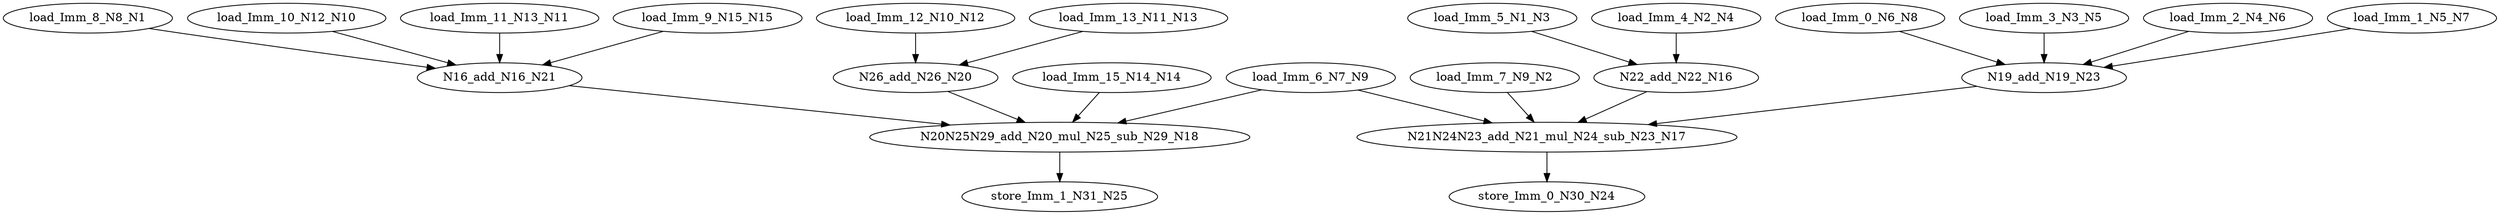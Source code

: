 digraph graphname {
N23 [color="black", ntype="operation", label="N19_add_N19_N23"];
N21 [color="black", ntype="operation", label="N16_add_N16_N21"];
N20 [color="black", ntype="operation", label="N26_add_N26_N20"];
N25 [color="black", ntype="outvar", label="store_Imm_1_N31_N25"];
N24 [color="black", ntype="outvar", label="store_Imm_0_N30_N24"];
N8 [color="black", ntype="invar", label="load_Imm_0_N6_N8"];
N9 [color="black", ntype="invar", label="load_Imm_6_N7_N9"];
N1 [color="black", ntype="invar", label="load_Imm_8_N8_N1"];
N2 [color="black", ntype="invar", label="load_Imm_7_N9_N2"];
N3 [color="black", ntype="invar", label="load_Imm_5_N1_N3"];
N4 [color="black", ntype="invar", label="load_Imm_4_N2_N4"];
N5 [color="black", ntype="invar", label="load_Imm_3_N3_N5"];
N6 [color="black", ntype="invar", label="load_Imm_2_N4_N6"];
N7 [color="black", ntype="invar", label="load_Imm_1_N5_N7"];
N12 [color="black", ntype="invar", label="load_Imm_12_N10_N12"];
N13 [color="black", ntype="invar", label="load_Imm_13_N11_N13"];
N10 [color="black", ntype="invar", label="load_Imm_10_N12_N10"];
N11 [color="black", ntype="invar", label="load_Imm_11_N13_N11"];
N16 [color="black", ntype="operation", label="N22_add_N22_N16"];
N17 [color="black", ntype="operation", label="N21N24N23_add_N21_mul_N24_sub_N23_N17"];
N14 [color="black", ntype="invar", label="load_Imm_15_N14_N14"];
N15 [color="black", ntype="invar", label="load_Imm_9_N15_N15"];
N18 [color="black", ntype="operation", label="N20N25N29_add_N20_mul_N25_sub_N29_N18"];
N23 -> N17;
N21 -> N18;
N20 -> N18;
N8 -> N23;
N9 -> N17;
N9 -> N18;
N1 -> N21;
N2 -> N17;
N3 -> N16;
N4 -> N16;
N5 -> N23;
N6 -> N23;
N7 -> N23;
N12 -> N20;
N13 -> N20;
N10 -> N21;
N11 -> N21;
N16 -> N17;
N17 -> N24;
N14 -> N18;
N15 -> N21;
N18 -> N25;
}
